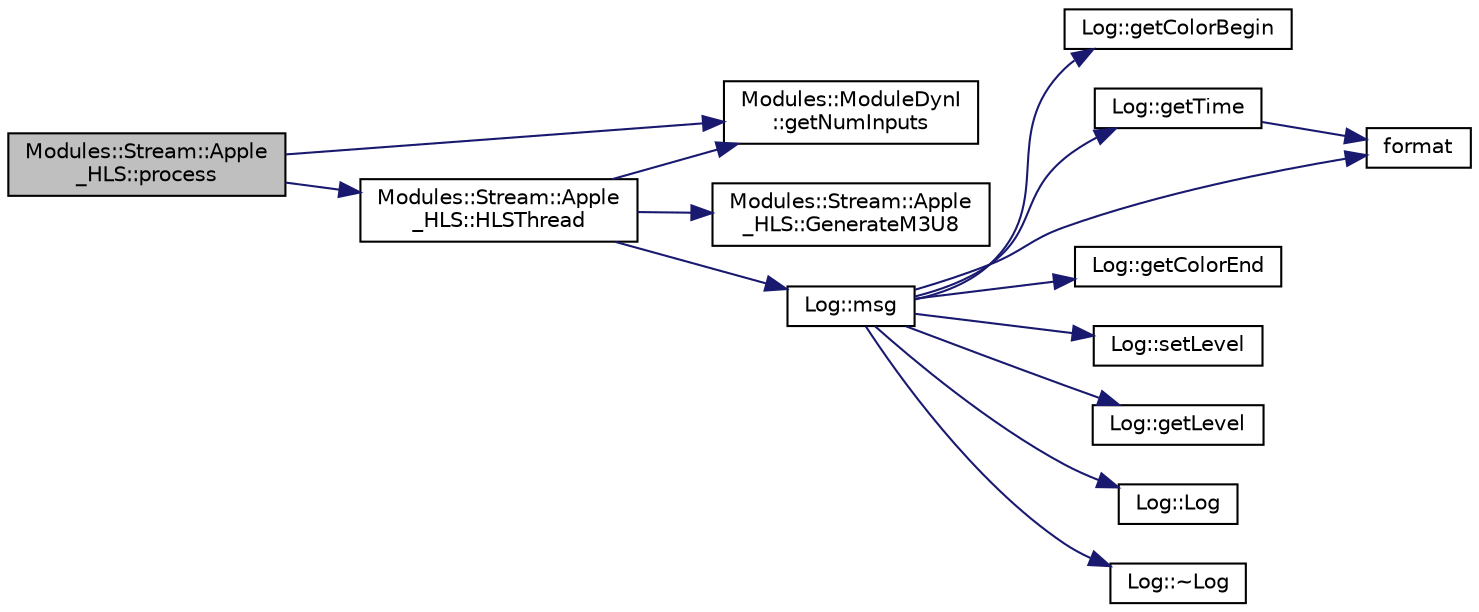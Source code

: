 digraph "Modules::Stream::Apple_HLS::process"
{
 // INTERACTIVE_SVG=YES
  edge [fontname="Helvetica",fontsize="10",labelfontname="Helvetica",labelfontsize="10"];
  node [fontname="Helvetica",fontsize="10",shape=record];
  rankdir="LR";
  Node1 [label="Modules::Stream::Apple\l_HLS::process",height=0.2,width=0.4,color="black", fillcolor="grey75", style="filled", fontcolor="black"];
  Node1 -> Node2 [color="midnightblue",fontsize="10",style="solid",fontname="Helvetica"];
  Node2 [label="Modules::ModuleDynI\l::getNumInputs",height=0.2,width=0.4,color="black", fillcolor="white", style="filled",URL="$class_modules_1_1_module_dyn_i.html#a2a9a5f8c8e1397accc85f405d56f4ab4"];
  Node1 -> Node3 [color="midnightblue",fontsize="10",style="solid",fontname="Helvetica"];
  Node3 [label="Modules::Stream::Apple\l_HLS::HLSThread",height=0.2,width=0.4,color="black", fillcolor="white", style="filled",URL="$class_modules_1_1_stream_1_1_apple___h_l_s.html#a0999dc9dbf2afe5a1749bfd9d754b793"];
  Node3 -> Node2 [color="midnightblue",fontsize="10",style="solid",fontname="Helvetica"];
  Node3 -> Node4 [color="midnightblue",fontsize="10",style="solid",fontname="Helvetica"];
  Node4 [label="Modules::Stream::Apple\l_HLS::GenerateM3U8",height=0.2,width=0.4,color="black", fillcolor="white", style="filled",URL="$class_modules_1_1_stream_1_1_apple___h_l_s.html#adb7c996dbb296f331b1ee6736abadfc8"];
  Node3 -> Node5 [color="midnightblue",fontsize="10",style="solid",fontname="Helvetica"];
  Node5 [label="Log::msg",height=0.2,width=0.4,color="black", fillcolor="white", style="filled",URL="$class_log.html#a84056ae8f88a105f7b5fa3770f2f15d8"];
  Node5 -> Node6 [color="midnightblue",fontsize="10",style="solid",fontname="Helvetica"];
  Node6 [label="Log::getColorBegin",height=0.2,width=0.4,color="black", fillcolor="white", style="filled",URL="$class_log.html#a00080fae9f969e7c3eff2f40c7211cb3"];
  Node5 -> Node7 [color="midnightblue",fontsize="10",style="solid",fontname="Helvetica"];
  Node7 [label="Log::getTime",height=0.2,width=0.4,color="black", fillcolor="white", style="filled",URL="$class_log.html#a1e8efa09c5b342ba1f9ba6d13811fa14"];
  Node7 -> Node8 [color="midnightblue",fontsize="10",style="solid",fontname="Helvetica"];
  Node8 [label="format",height=0.2,width=0.4,color="black", fillcolor="white", style="filled",URL="$format_8hpp.html#a3aca22086b5c6398b980286ac7dd89ad"];
  Node5 -> Node8 [color="midnightblue",fontsize="10",style="solid",fontname="Helvetica"];
  Node5 -> Node9 [color="midnightblue",fontsize="10",style="solid",fontname="Helvetica"];
  Node9 [label="Log::getColorEnd",height=0.2,width=0.4,color="black", fillcolor="white", style="filled",URL="$class_log.html#a1a3e0507d4f5f0486dc7fa8d98954941"];
  Node5 -> Node10 [color="midnightblue",fontsize="10",style="solid",fontname="Helvetica"];
  Node10 [label="Log::setLevel",height=0.2,width=0.4,color="black", fillcolor="white", style="filled",URL="$class_log.html#a64a94fff24e5ed45a1d627d3709b6e52"];
  Node5 -> Node11 [color="midnightblue",fontsize="10",style="solid",fontname="Helvetica"];
  Node11 [label="Log::getLevel",height=0.2,width=0.4,color="black", fillcolor="white", style="filled",URL="$class_log.html#a8def54b27ed38887e1fd074c2ea18a82"];
  Node5 -> Node12 [color="midnightblue",fontsize="10",style="solid",fontname="Helvetica"];
  Node12 [label="Log::Log",height=0.2,width=0.4,color="black", fillcolor="white", style="filled",URL="$class_log.html#af6071a60aa52b6c1b511f99b4bc1b8fe"];
  Node5 -> Node13 [color="midnightblue",fontsize="10",style="solid",fontname="Helvetica"];
  Node13 [label="Log::~Log",height=0.2,width=0.4,color="black", fillcolor="white", style="filled",URL="$class_log.html#a0fbfda88fbee5027c89f6eb121059360"];
}
